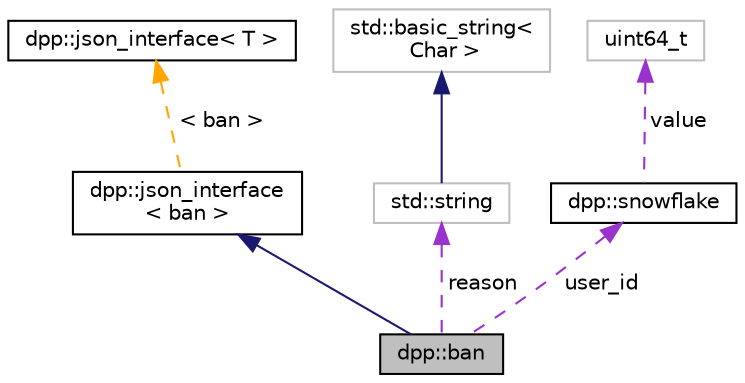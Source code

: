 digraph "dpp::ban"
{
 // INTERACTIVE_SVG=YES
 // LATEX_PDF_SIZE
  bgcolor="transparent";
  edge [fontname="Helvetica",fontsize="10",labelfontname="Helvetica",labelfontsize="10"];
  node [fontname="Helvetica",fontsize="10",shape=record];
  Node1 [label="dpp::ban",height=0.2,width=0.4,color="black", fillcolor="grey75", style="filled", fontcolor="black",tooltip="The ban class represents a ban on a guild."];
  Node2 -> Node1 [dir="back",color="midnightblue",fontsize="10",style="solid",fontname="Helvetica"];
  Node2 [label="dpp::json_interface\l\< ban \>",height=0.2,width=0.4,color="black",URL="$structdpp_1_1json__interface.html",tooltip=" "];
  Node3 -> Node2 [dir="back",color="orange",fontsize="10",style="dashed",label=" \< ban \>" ,fontname="Helvetica"];
  Node3 [label="dpp::json_interface\< T \>",height=0.2,width=0.4,color="black",URL="$structdpp_1_1json__interface.html",tooltip="Represents an interface for an object that can optionally implement functions for converting to and f..."];
  Node4 -> Node1 [dir="back",color="darkorchid3",fontsize="10",style="dashed",label=" reason" ,fontname="Helvetica"];
  Node4 [label="std::string",height=0.2,width=0.4,color="grey75",tooltip=" "];
  Node5 -> Node4 [dir="back",color="midnightblue",fontsize="10",style="solid",fontname="Helvetica"];
  Node5 [label="std::basic_string\<\l Char \>",height=0.2,width=0.4,color="grey75",tooltip=" "];
  Node6 -> Node1 [dir="back",color="darkorchid3",fontsize="10",style="dashed",label=" user_id" ,fontname="Helvetica"];
  Node6 [label="dpp::snowflake",height=0.2,width=0.4,color="black",URL="$classdpp_1_1snowflake.html",tooltip="A container for a 64 bit unsigned value representing many things on discord. This value is known in d..."];
  Node7 -> Node6 [dir="back",color="darkorchid3",fontsize="10",style="dashed",label=" value" ,fontname="Helvetica"];
  Node7 [label="uint64_t",height=0.2,width=0.4,color="grey75",tooltip=" "];
}
